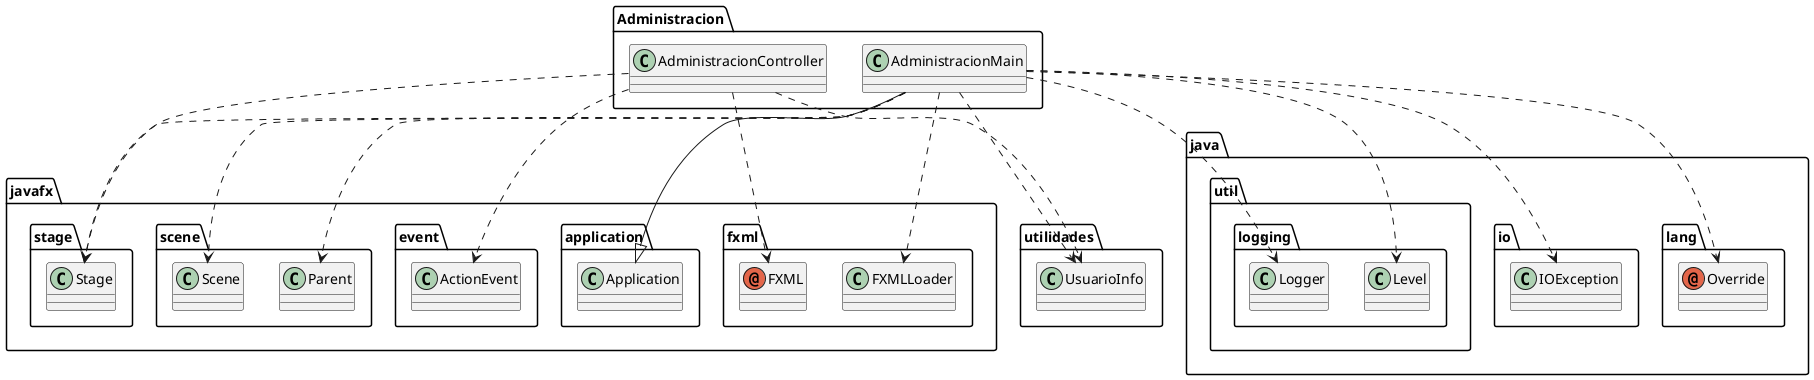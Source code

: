 @startuml
annotation java.lang.Override
annotation javafx.fxml.FXML
class Administracion.AdministracionController
class Administracion.AdministracionMain
class java.io.IOException
class java.util.logging.Level
class java.util.logging.Logger
class javafx.application.Application
class javafx.event.ActionEvent
class javafx.fxml.FXMLLoader
class javafx.scene.Parent
class javafx.scene.Scene
class javafx.stage.Stage
class utilidades.UsuarioInfo
Administracion.AdministracionController ..> javafx.fxml.FXML
Administracion.AdministracionController ..> javafx.event.ActionEvent
Administracion.AdministracionController ..> javafx.stage.Stage
Administracion.AdministracionController ..> utilidades.UsuarioInfo
Administracion.AdministracionMain ..> java.lang.Override
Administracion.AdministracionMain ..> java.io.IOException
Administracion.AdministracionMain ..> java.util.logging.Level
Administracion.AdministracionMain ..> java.util.logging.Logger
Administracion.AdministracionMain --|> javafx.application.Application
Administracion.AdministracionMain ..> javafx.fxml.FXMLLoader
Administracion.AdministracionMain ..> javafx.scene.Parent
Administracion.AdministracionMain ..> javafx.scene.Scene
Administracion.AdministracionMain ..> javafx.stage.Stage
Administracion.AdministracionMain ..> utilidades.UsuarioInfo
@enduml